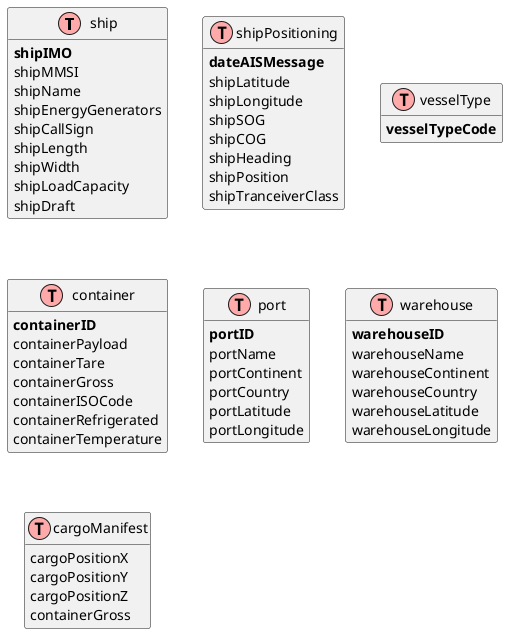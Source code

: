 @startuml
' uncomment the line below if you're using computer with a retina display
' skinparam dpi 300
!define Table(name,desc) class name as "desc" << (T,#FFAAAA) >>
' we use bold for primary key
' green color for unique
' and underscore for not_null
!define primary_key(x) <b>x</b>
!define unique(x) <color:green>x</color>
!define not_null(x) <u>x</u>
' other tags available:
' <i></i>
' <back:COLOR></color>, where color is a color name or html color code
' (#FFAACC)
' see: http://plantuml.com/classes.html#More
hide methods
hide stereotypes

' entities
' Table(user, "user\n(User in our system)") {
'     primary_key(id) INTEGER
'     not_null(unique(username)) VARCHAR[32]
'     not_null(password) VARCHAR[64]
' }
' 
' Table(session, "session\n(session for user)") {
'     primary_key(id) INTEGER
'     not_null(user_id) INTEGER
'     not_null(unique(session_id)) VARCHAR[64]
' }
' 
' Table(user_profile, "user_profile\n(Some info of user)") {
'     primary_key(user_id) INTEGER
'     age SMALLINT
'     gender SMALLINT
'     birthday DATETIME
' }
' 
' Table(group, "group\n(group of users)") {
'     primary_key(id) INTEGER
'     not_null(name) VARCHAR[32]
' }
' 
' Table(user_group, "user_group\n(relationship of user and group)") {
'     primary_key(user_id) INTEGER
'     primary_key(group_id) INTEGER
'     joined_at DATETIME
' }

Table(ship, "ship") {
    primary_key(shipIMO)
    shipMMSI
    shipName
    shipEnergyGenerators
    shipCallSign
    shipLength
    shipWidth
    shipLoadCapacity
    shipDraft
}

Table(shipPositioning, "shipPositioning") {
    primary_key(dateAISMessage)
    shipLatitude
    shipLongitude
    shipSOG
    shipCOG
    shipHeading
    shipPosition
    shipTranceiverClass
}

Table(vesselType, "vesselType") {
    primary_key(vesselTypeCode)
}

Table(container, "container") {
    primary_key(containerID)
    containerPayload
    containerTare
    containerGross
    containerISOCode
    containerRefrigerated
    containerTemperature
}

Table(port, "port") {
    primary_key(portID)
    portName
    portContinent
    portCountry
    portLatitude
    portLongitude
}

Table(warehouse, "warehouse") {
    primary_key(warehouseID)
    warehouseName
    warehouseContinent
    warehouseCountry
    warehouseLatitude
    warehouseLongitude
}

Table(cargoManifest, "cargoManifest") {
    cargoPositionX
    cargoPositionY
    cargoPositionZ
    containerGross
}

' relationships
' one-to-one relationship
' user -- user_profile : "A user only \nhas one profile"
' one to may relationship
' user --> session : "A user may have\n many sessions"
' many to many relationship
' Add mark if you like
' user "1" --> "*" user_group : "A user may be \nin many groups"
' group "1" --> "0..N" user_group : "A group may \ncontain many users"

@enduml